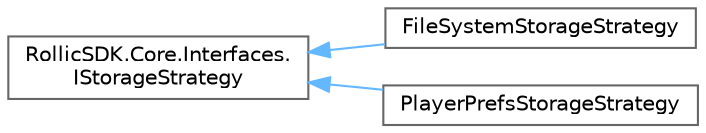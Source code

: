digraph "Graphical Class Hierarchy"
{
 // LATEX_PDF_SIZE
  bgcolor="transparent";
  edge [fontname=Helvetica,fontsize=10,labelfontname=Helvetica,labelfontsize=10];
  node [fontname=Helvetica,fontsize=10,shape=box,height=0.2,width=0.4];
  rankdir="LR";
  Node0 [id="Node000000",label="RollicSDK.Core.Interfaces.\lIStorageStrategy",height=0.2,width=0.4,color="grey40", fillcolor="white", style="filled",URL="$interfaceRollicSDK_1_1Core_1_1Interfaces_1_1IStorageStrategy.html",tooltip="Interface for defining a data storage strategy. Implementations can include PlayerPrefs,..."];
  Node0 -> Node1 [id="edge4_Node000000_Node000001",dir="back",color="steelblue1",style="solid",tooltip=" "];
  Node1 [id="Node000001",label="FileSystemStorageStrategy",height=0.2,width=0.4,color="grey40", fillcolor="white", style="filled",URL="$classFileSystemStorageStrategy.html",tooltip="Storage strategy that saves data to the local file system using JSON files. Suitable for larger or st..."];
  Node0 -> Node2 [id="edge5_Node000000_Node000002",dir="back",color="steelblue1",style="solid",tooltip=" "];
  Node2 [id="Node000002",label="PlayerPrefsStorageStrategy",height=0.2,width=0.4,color="grey40", fillcolor="white", style="filled",URL="$classPlayerPrefsStorageStrategy.html",tooltip="Storage strategy using Unity's PlayerPrefs for simple key-value data persistence. Suitable for small ..."];
}
